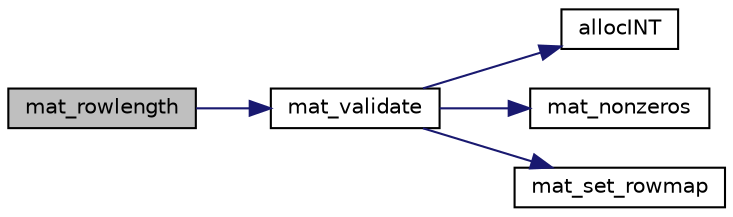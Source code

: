 digraph "mat_rowlength"
{
  edge [fontname="Helvetica",fontsize="10",labelfontname="Helvetica",labelfontsize="10"];
  node [fontname="Helvetica",fontsize="10",shape=record];
  rankdir="LR";
  Node2189 [label="mat_rowlength",height=0.2,width=0.4,color="black", fillcolor="grey75", style="filled", fontcolor="black"];
  Node2189 -> Node2190 [color="midnightblue",fontsize="10",style="solid",fontname="Helvetica"];
  Node2190 [label="mat_validate",height=0.2,width=0.4,color="black", fillcolor="white", style="filled",URL="$dc/d9a/lp__matrix_8c.html#a3b6cff0a7850997a4ac569451cb8ed47"];
  Node2190 -> Node2191 [color="midnightblue",fontsize="10",style="solid",fontname="Helvetica"];
  Node2191 [label="allocINT",height=0.2,width=0.4,color="black", fillcolor="white", style="filled",URL="$d9/d18/lp__utils_8c.html#a2081b8e14a0691b7e3931fa280ad9e63"];
  Node2190 -> Node2192 [color="midnightblue",fontsize="10",style="solid",fontname="Helvetica"];
  Node2192 [label="mat_nonzeros",height=0.2,width=0.4,color="black", fillcolor="white", style="filled",URL="$dc/d9a/lp__matrix_8c.html#a9430c42ed7853fd8dd6463ed7165f243"];
  Node2190 -> Node2193 [color="midnightblue",fontsize="10",style="solid",fontname="Helvetica"];
  Node2193 [label="mat_set_rowmap",height=0.2,width=0.4,color="black", fillcolor="white", style="filled",URL="$dc/d9a/lp__matrix_8c.html#a11d446e1461f23530cf5dc5b8e0a3b6a"];
}
